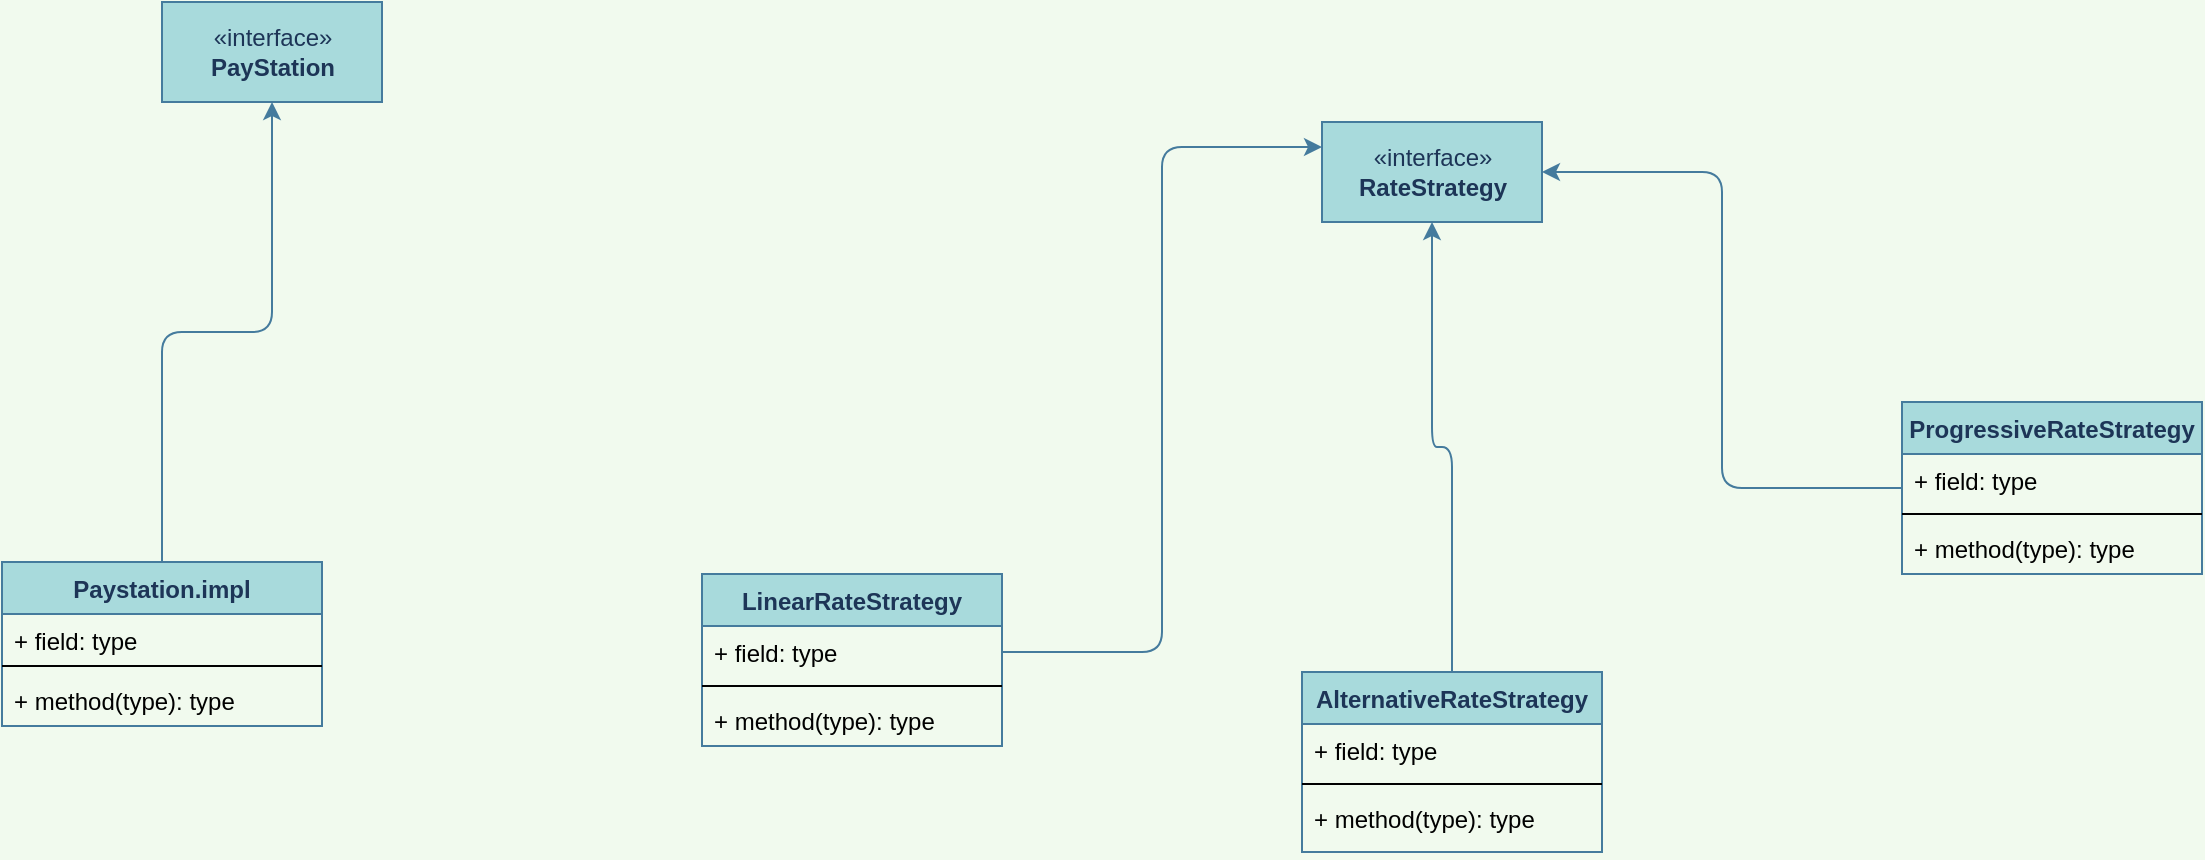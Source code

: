 <mxfile version="14.3.0" type="github">
  <diagram id="C5RBs43oDa-KdzZeNtuy" name="Page-1">
    <mxGraphModel dx="2249" dy="794" grid="1" gridSize="10" guides="1" tooltips="1" connect="1" arrows="1" fold="1" page="1" pageScale="1" pageWidth="827" pageHeight="1169" background="#F1FAEE" math="0" shadow="0">
      <root>
        <mxCell id="WIyWlLk6GJQsqaUBKTNV-0" />
        <mxCell id="WIyWlLk6GJQsqaUBKTNV-1" parent="WIyWlLk6GJQsqaUBKTNV-0" />
        <mxCell id="cSuX9k1nmMXR4aSb6jH8-1" value="«interface»&lt;br&gt;&lt;b&gt;RateStrategy&lt;/b&gt;" style="html=1;rounded=0;sketch=0;strokeColor=#457B9D;fillColor=#A8DADC;fontColor=#1D3557;" vertex="1" parent="WIyWlLk6GJQsqaUBKTNV-1">
          <mxGeometry x="490" y="220" width="110" height="50" as="geometry" />
        </mxCell>
        <mxCell id="cSuX9k1nmMXR4aSb6jH8-2" style="edgeStyle=orthogonalEdgeStyle;curved=0;rounded=1;sketch=0;orthogonalLoop=1;jettySize=auto;html=1;exitX=0.5;exitY=1;exitDx=0;exitDy=0;strokeColor=#457B9D;fillColor=#A8DADC;fontColor=#1D3557;" edge="1" parent="WIyWlLk6GJQsqaUBKTNV-1" source="cSuX9k1nmMXR4aSb6jH8-1" target="cSuX9k1nmMXR4aSb6jH8-1">
          <mxGeometry relative="1" as="geometry" />
        </mxCell>
        <mxCell id="cSuX9k1nmMXR4aSb6jH8-11" style="edgeStyle=orthogonalEdgeStyle;curved=0;rounded=1;sketch=0;orthogonalLoop=1;jettySize=auto;html=1;entryX=1;entryY=0.5;entryDx=0;entryDy=0;strokeColor=#457B9D;fillColor=#A8DADC;fontColor=#1D3557;" edge="1" parent="WIyWlLk6GJQsqaUBKTNV-1" source="cSuX9k1nmMXR4aSb6jH8-7" target="cSuX9k1nmMXR4aSb6jH8-1">
          <mxGeometry relative="1" as="geometry" />
        </mxCell>
        <mxCell id="cSuX9k1nmMXR4aSb6jH8-7" value="ProgressiveRateStrategy" style="swimlane;fontStyle=1;align=center;verticalAlign=top;childLayout=stackLayout;horizontal=1;startSize=26;horizontalStack=0;resizeParent=1;resizeParentMax=0;resizeLast=0;collapsible=1;marginBottom=0;rounded=0;sketch=0;strokeColor=#457B9D;fillColor=#A8DADC;fontColor=#1D3557;" vertex="1" parent="WIyWlLk6GJQsqaUBKTNV-1">
          <mxGeometry x="780" y="360" width="150" height="86" as="geometry" />
        </mxCell>
        <mxCell id="cSuX9k1nmMXR4aSb6jH8-8" value="+ field: type" style="text;strokeColor=none;fillColor=none;align=left;verticalAlign=top;spacingLeft=4;spacingRight=4;overflow=hidden;rotatable=0;points=[[0,0.5],[1,0.5]];portConstraint=eastwest;" vertex="1" parent="cSuX9k1nmMXR4aSb6jH8-7">
          <mxGeometry y="26" width="150" height="26" as="geometry" />
        </mxCell>
        <mxCell id="cSuX9k1nmMXR4aSb6jH8-9" value="" style="line;strokeWidth=1;fillColor=none;align=left;verticalAlign=middle;spacingTop=-1;spacingLeft=3;spacingRight=3;rotatable=0;labelPosition=right;points=[];portConstraint=eastwest;" vertex="1" parent="cSuX9k1nmMXR4aSb6jH8-7">
          <mxGeometry y="52" width="150" height="8" as="geometry" />
        </mxCell>
        <mxCell id="cSuX9k1nmMXR4aSb6jH8-10" value="+ method(type): type" style="text;strokeColor=none;fillColor=none;align=left;verticalAlign=top;spacingLeft=4;spacingRight=4;overflow=hidden;rotatable=0;points=[[0,0.5],[1,0.5]];portConstraint=eastwest;" vertex="1" parent="cSuX9k1nmMXR4aSb6jH8-7">
          <mxGeometry y="60" width="150" height="26" as="geometry" />
        </mxCell>
        <mxCell id="cSuX9k1nmMXR4aSb6jH8-29" style="edgeStyle=orthogonalEdgeStyle;curved=0;rounded=1;sketch=0;orthogonalLoop=1;jettySize=auto;html=1;exitX=0.5;exitY=0;exitDx=0;exitDy=0;strokeColor=#457B9D;fillColor=#A8DADC;fontColor=#1D3557;" edge="1" parent="WIyWlLk6GJQsqaUBKTNV-1" source="cSuX9k1nmMXR4aSb6jH8-12" target="cSuX9k1nmMXR4aSb6jH8-1">
          <mxGeometry relative="1" as="geometry" />
        </mxCell>
        <mxCell id="cSuX9k1nmMXR4aSb6jH8-12" value="AlternativeRateStrategy" style="swimlane;fontStyle=1;align=center;verticalAlign=top;childLayout=stackLayout;horizontal=1;startSize=26;horizontalStack=0;resizeParent=1;resizeParentMax=0;resizeLast=0;collapsible=1;marginBottom=0;rounded=0;sketch=0;strokeColor=#457B9D;fillColor=#A8DADC;fontColor=#1D3557;" vertex="1" parent="WIyWlLk6GJQsqaUBKTNV-1">
          <mxGeometry x="480" y="495" width="150" height="90" as="geometry" />
        </mxCell>
        <mxCell id="cSuX9k1nmMXR4aSb6jH8-13" value="+ field: type" style="text;strokeColor=none;fillColor=none;align=left;verticalAlign=top;spacingLeft=4;spacingRight=4;overflow=hidden;rotatable=0;points=[[0,0.5],[1,0.5]];portConstraint=eastwest;" vertex="1" parent="cSuX9k1nmMXR4aSb6jH8-12">
          <mxGeometry y="26" width="150" height="26" as="geometry" />
        </mxCell>
        <mxCell id="cSuX9k1nmMXR4aSb6jH8-14" value="" style="line;strokeWidth=1;fillColor=none;align=left;verticalAlign=middle;spacingTop=-1;spacingLeft=3;spacingRight=3;rotatable=0;labelPosition=right;points=[];portConstraint=eastwest;" vertex="1" parent="cSuX9k1nmMXR4aSb6jH8-12">
          <mxGeometry y="52" width="150" height="8" as="geometry" />
        </mxCell>
        <mxCell id="cSuX9k1nmMXR4aSb6jH8-15" value="+ method(type): type" style="text;strokeColor=none;fillColor=none;align=left;verticalAlign=top;spacingLeft=4;spacingRight=4;overflow=hidden;rotatable=0;points=[[0,0.5],[1,0.5]];portConstraint=eastwest;" vertex="1" parent="cSuX9k1nmMXR4aSb6jH8-12">
          <mxGeometry y="60" width="150" height="30" as="geometry" />
        </mxCell>
        <mxCell id="cSuX9k1nmMXR4aSb6jH8-16" value="LinearRateStrategy&#xa;" style="swimlane;fontStyle=1;align=center;verticalAlign=top;childLayout=stackLayout;horizontal=1;startSize=26;horizontalStack=0;resizeParent=1;resizeParentMax=0;resizeLast=0;collapsible=1;marginBottom=0;rounded=0;sketch=0;strokeColor=#457B9D;fillColor=#A8DADC;fontColor=#1D3557;" vertex="1" parent="WIyWlLk6GJQsqaUBKTNV-1">
          <mxGeometry x="180" y="446" width="150" height="86" as="geometry" />
        </mxCell>
        <mxCell id="cSuX9k1nmMXR4aSb6jH8-17" value="+ field: type" style="text;strokeColor=none;fillColor=none;align=left;verticalAlign=top;spacingLeft=4;spacingRight=4;overflow=hidden;rotatable=0;points=[[0,0.5],[1,0.5]];portConstraint=eastwest;" vertex="1" parent="cSuX9k1nmMXR4aSb6jH8-16">
          <mxGeometry y="26" width="150" height="26" as="geometry" />
        </mxCell>
        <mxCell id="cSuX9k1nmMXR4aSb6jH8-18" value="" style="line;strokeWidth=1;fillColor=none;align=left;verticalAlign=middle;spacingTop=-1;spacingLeft=3;spacingRight=3;rotatable=0;labelPosition=right;points=[];portConstraint=eastwest;" vertex="1" parent="cSuX9k1nmMXR4aSb6jH8-16">
          <mxGeometry y="52" width="150" height="8" as="geometry" />
        </mxCell>
        <mxCell id="cSuX9k1nmMXR4aSb6jH8-19" value="+ method(type): type" style="text;strokeColor=none;fillColor=none;align=left;verticalAlign=top;spacingLeft=4;spacingRight=4;overflow=hidden;rotatable=0;points=[[0,0.5],[1,0.5]];portConstraint=eastwest;" vertex="1" parent="cSuX9k1nmMXR4aSb6jH8-16">
          <mxGeometry y="60" width="150" height="26" as="geometry" />
        </mxCell>
        <mxCell id="cSuX9k1nmMXR4aSb6jH8-21" style="edgeStyle=orthogonalEdgeStyle;curved=0;rounded=1;sketch=0;orthogonalLoop=1;jettySize=auto;html=1;exitX=1;exitY=0.5;exitDx=0;exitDy=0;entryX=0;entryY=0.25;entryDx=0;entryDy=0;strokeColor=#457B9D;fillColor=#A8DADC;fontColor=#1D3557;" edge="1" parent="WIyWlLk6GJQsqaUBKTNV-1" source="cSuX9k1nmMXR4aSb6jH8-17" target="cSuX9k1nmMXR4aSb6jH8-1">
          <mxGeometry relative="1" as="geometry" />
        </mxCell>
        <mxCell id="cSuX9k1nmMXR4aSb6jH8-23" value="«interface»&lt;br&gt;&lt;b&gt;PayStation&lt;/b&gt;" style="html=1;rounded=0;sketch=0;strokeColor=#457B9D;fillColor=#A8DADC;fontColor=#1D3557;" vertex="1" parent="WIyWlLk6GJQsqaUBKTNV-1">
          <mxGeometry x="-90" y="160" width="110" height="50" as="geometry" />
        </mxCell>
        <mxCell id="cSuX9k1nmMXR4aSb6jH8-28" style="edgeStyle=orthogonalEdgeStyle;curved=0;rounded=1;sketch=0;orthogonalLoop=1;jettySize=auto;html=1;entryX=0.5;entryY=1;entryDx=0;entryDy=0;strokeColor=#457B9D;fillColor=#A8DADC;fontColor=#1D3557;" edge="1" parent="WIyWlLk6GJQsqaUBKTNV-1" source="cSuX9k1nmMXR4aSb6jH8-24" target="cSuX9k1nmMXR4aSb6jH8-23">
          <mxGeometry relative="1" as="geometry" />
        </mxCell>
        <mxCell id="cSuX9k1nmMXR4aSb6jH8-24" value="Paystation.impl" style="swimlane;fontStyle=1;align=center;verticalAlign=top;childLayout=stackLayout;horizontal=1;startSize=26;horizontalStack=0;resizeParent=1;resizeParentMax=0;resizeLast=0;collapsible=1;marginBottom=0;rounded=0;sketch=0;strokeColor=#457B9D;fillColor=#A8DADC;fontColor=#1D3557;" vertex="1" parent="WIyWlLk6GJQsqaUBKTNV-1">
          <mxGeometry x="-170" y="440" width="160" height="82" as="geometry" />
        </mxCell>
        <mxCell id="cSuX9k1nmMXR4aSb6jH8-25" value="+ field: type" style="text;strokeColor=none;fillColor=none;align=left;verticalAlign=top;spacingLeft=4;spacingRight=4;overflow=hidden;rotatable=0;points=[[0,0.5],[1,0.5]];portConstraint=eastwest;" vertex="1" parent="cSuX9k1nmMXR4aSb6jH8-24">
          <mxGeometry y="26" width="160" height="22" as="geometry" />
        </mxCell>
        <mxCell id="cSuX9k1nmMXR4aSb6jH8-26" value="" style="line;strokeWidth=1;fillColor=none;align=left;verticalAlign=middle;spacingTop=-1;spacingLeft=3;spacingRight=3;rotatable=0;labelPosition=right;points=[];portConstraint=eastwest;" vertex="1" parent="cSuX9k1nmMXR4aSb6jH8-24">
          <mxGeometry y="48" width="160" height="8" as="geometry" />
        </mxCell>
        <mxCell id="cSuX9k1nmMXR4aSb6jH8-27" value="+ method(type): type" style="text;strokeColor=none;fillColor=none;align=left;verticalAlign=top;spacingLeft=4;spacingRight=4;overflow=hidden;rotatable=0;points=[[0,0.5],[1,0.5]];portConstraint=eastwest;" vertex="1" parent="cSuX9k1nmMXR4aSb6jH8-24">
          <mxGeometry y="56" width="160" height="26" as="geometry" />
        </mxCell>
      </root>
    </mxGraphModel>
  </diagram>
</mxfile>
